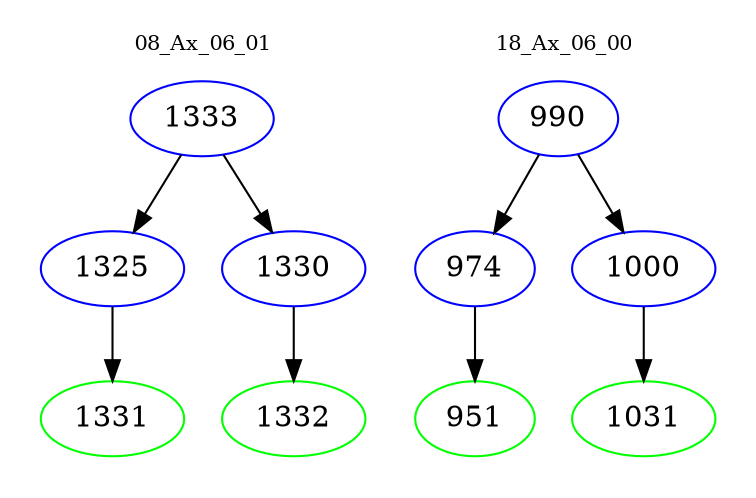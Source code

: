digraph{
subgraph cluster_0 {
color = white
label = "08_Ax_06_01";
fontsize=10;
T0_1333 [label="1333", color="blue"]
T0_1333 -> T0_1325 [color="black"]
T0_1325 [label="1325", color="blue"]
T0_1325 -> T0_1331 [color="black"]
T0_1331 [label="1331", color="green"]
T0_1333 -> T0_1330 [color="black"]
T0_1330 [label="1330", color="blue"]
T0_1330 -> T0_1332 [color="black"]
T0_1332 [label="1332", color="green"]
}
subgraph cluster_1 {
color = white
label = "18_Ax_06_00";
fontsize=10;
T1_990 [label="990", color="blue"]
T1_990 -> T1_974 [color="black"]
T1_974 [label="974", color="blue"]
T1_974 -> T1_951 [color="black"]
T1_951 [label="951", color="green"]
T1_990 -> T1_1000 [color="black"]
T1_1000 [label="1000", color="blue"]
T1_1000 -> T1_1031 [color="black"]
T1_1031 [label="1031", color="green"]
}
}
